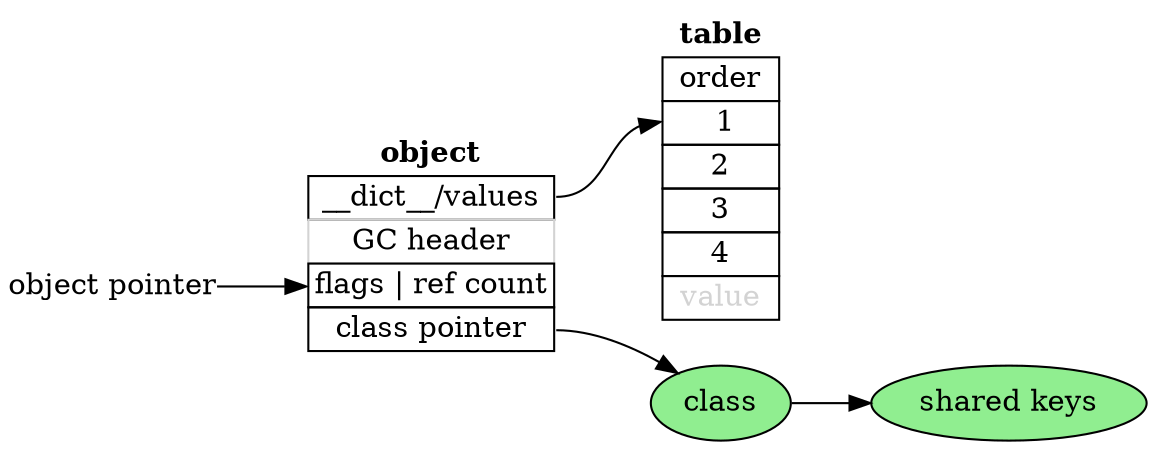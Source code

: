 digraph object_layout_4 {
    
    graph [ dpi = 300 ]; 
    
    rankdir = "LR"

    class [label="class"; fillcolor="lightgreen"; style="filled"]
    keys [label="shared keys"; fillcolor="lightgreen"; style="filled"]

    object [
        shape = none
        label = <<table border="0" cellspacing="0">
                    <tr><td><b>object</b></td></tr>
                    <tr><td port="values" border="1">__dict__/values</td></tr>
                    <tr><td border="1" color = "lightgrey" >GC header</td></tr>
                    <tr><td port="p0" border="1">flags | ref count</td></tr>
                    <tr><td port="cls" border="1">class pointer</td></tr>
                </table>>
    ]

    values [
        shape = none
        label = <<table border="0" cellspacing="0">
                    <tr><td><b>table</b></td></tr>
                    <tr><td border="1">order</td></tr>
                    <tr><td port="p0" border="1">     1    </td></tr>
                    <tr><td border="1"> 2 </td></tr>
                    <tr><td border="1"> 3 </td></tr>
                    <tr><td border="1"> 4 </td></tr>
                    <tr><td border="1"><font color = "lightgray">value</font></td></tr>
                </table>>
    ]

    op [label="object pointer"; shape="plain"]
    op -> object:p0

    object:cls -> class
    object:values -> values:p0
    class -> keys
}
